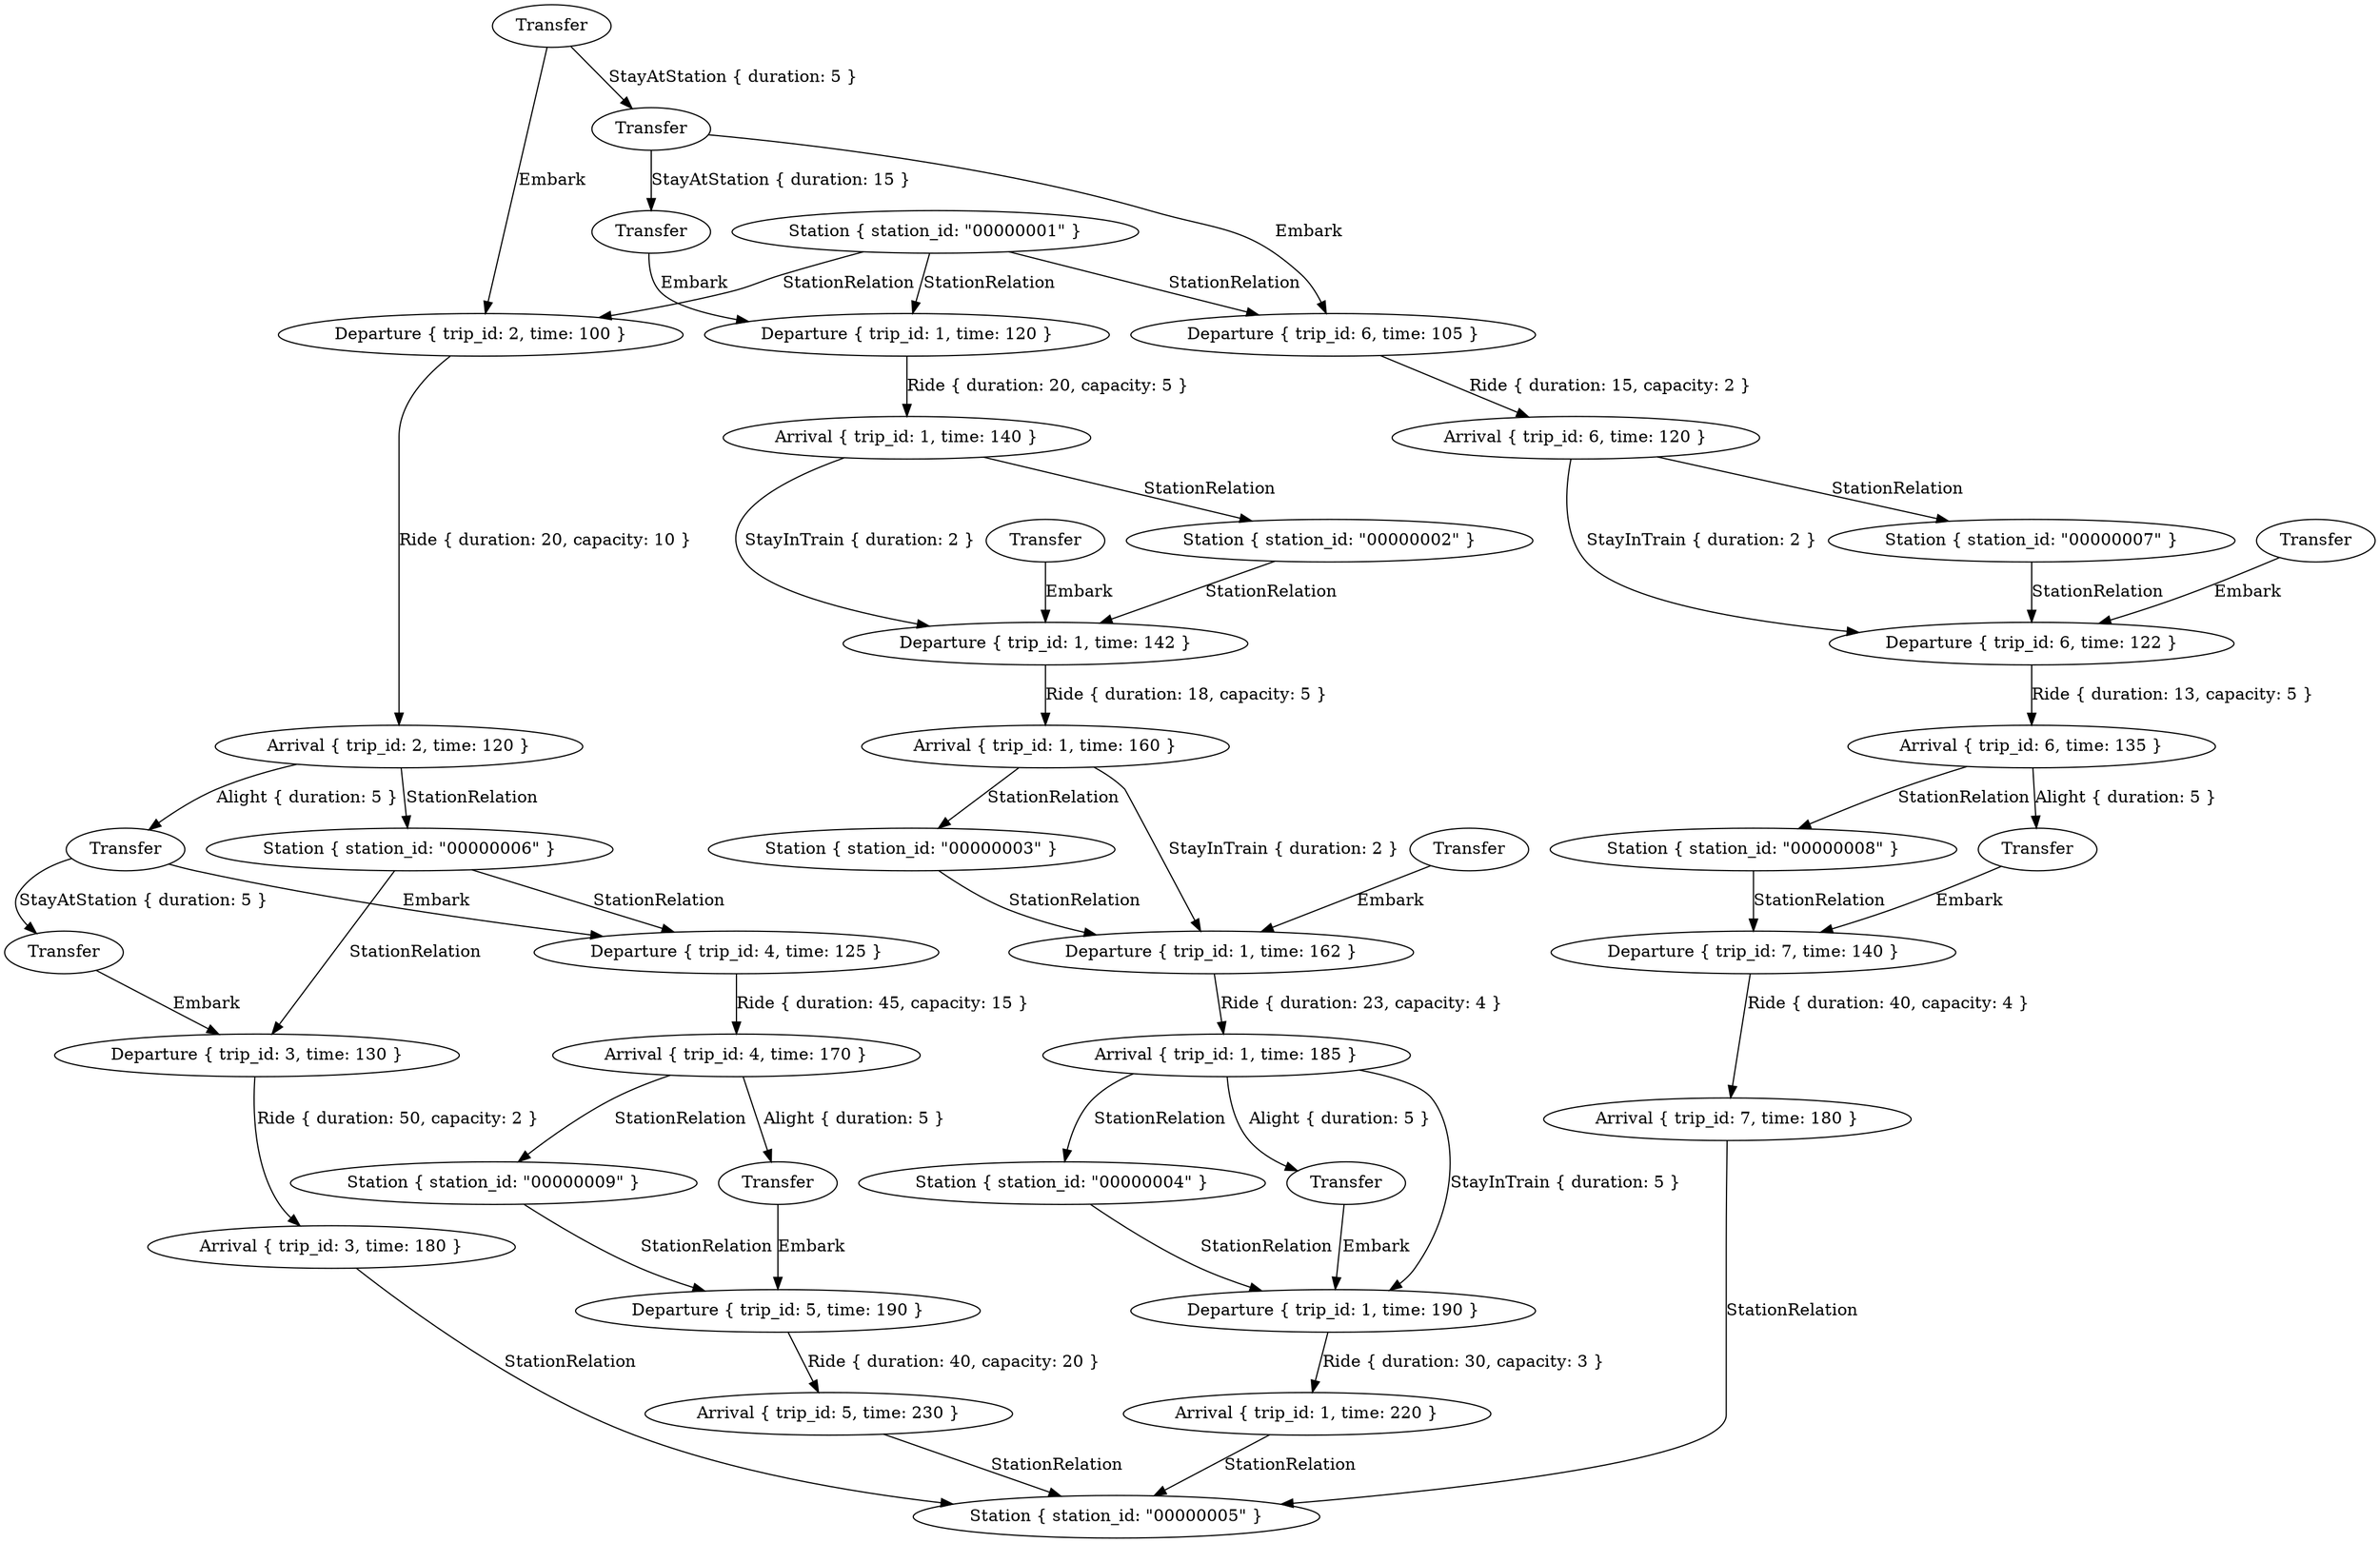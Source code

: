 digraph {
    0 [ label = "Arrival { trip_id: 6, time: 120 }" ]
    1 [ label = "Departure { trip_id: 6, time: 105 }" ]
    2 [ label = "Arrival { trip_id: 1, time: 185 }" ]
    3 [ label = "Departure { trip_id: 1, time: 162 }" ]
    4 [ label = "Arrival { trip_id: 6, time: 135 }" ]
    5 [ label = "Departure { trip_id: 6, time: 122 }" ]
    6 [ label = "Arrival { trip_id: 1, time: 160 }" ]
    7 [ label = "Departure { trip_id: 1, time: 142 }" ]
    8 [ label = "Arrival { trip_id: 1, time: 140 }" ]
    9 [ label = "Departure { trip_id: 1, time: 120 }" ]
    10 [ label = "Arrival { trip_id: 3, time: 180 }" ]
    11 [ label = "Departure { trip_id: 3, time: 130 }" ]
    12 [ label = "Arrival { trip_id: 4, time: 170 }" ]
    13 [ label = "Departure { trip_id: 4, time: 125 }" ]
    14 [ label = "Arrival { trip_id: 7, time: 180 }" ]
    15 [ label = "Departure { trip_id: 7, time: 140 }" ]
    16 [ label = "Arrival { trip_id: 5, time: 230 }" ]
    17 [ label = "Departure { trip_id: 5, time: 190 }" ]
    18 [ label = "Arrival { trip_id: 2, time: 120 }" ]
    19 [ label = "Departure { trip_id: 2, time: 100 }" ]
    20 [ label = "Arrival { trip_id: 1, time: 220 }" ]
    21 [ label = "Departure { trip_id: 1, time: 190 }" ]
    22 [ label = "Station { station_id: \"00000007\" }" ]
    23 [ label = "Transfer" ]
    24 [ label = "Station { station_id: \"00000005\" }" ]
    25 [ label = "Station { station_id: \"00000009\" }" ]
    26 [ label = "Transfer" ]
    27 [ label = "Station { station_id: \"00000001\" }" ]
    28 [ label = "Transfer" ]
    29 [ label = "Transfer" ]
    30 [ label = "Transfer" ]
    31 [ label = "Station { station_id: \"00000002\" }" ]
    32 [ label = "Transfer" ]
    33 [ label = "Station { station_id: \"00000004\" }" ]
    34 [ label = "Transfer" ]
    35 [ label = "Station { station_id: \"00000003\" }" ]
    36 [ label = "Transfer" ]
    37 [ label = "Station { station_id: \"00000008\" }" ]
    38 [ label = "Transfer" ]
    39 [ label = "Station { station_id: \"00000006\" }" ]
    40 [ label = "Transfer" ]
    41 [ label = "Transfer" ]
    1 -> 0 [ label = "Ride { duration: 15, capacity: 2 }" ]
    3 -> 2 [ label = "Ride { duration: 23, capacity: 4 }" ]
    5 -> 4 [ label = "Ride { duration: 13, capacity: 5 }" ]
    7 -> 6 [ label = "Ride { duration: 18, capacity: 5 }" ]
    9 -> 8 [ label = "Ride { duration: 20, capacity: 5 }" ]
    11 -> 10 [ label = "Ride { duration: 50, capacity: 2 }" ]
    13 -> 12 [ label = "Ride { duration: 45, capacity: 15 }" ]
    15 -> 14 [ label = "Ride { duration: 40, capacity: 4 }" ]
    17 -> 16 [ label = "Ride { duration: 40, capacity: 20 }" ]
    19 -> 18 [ label = "Ride { duration: 20, capacity: 10 }" ]
    21 -> 20 [ label = "Ride { duration: 30, capacity: 3 }" ]
    22 -> 5 [ label = "StationRelation" ]
    23 -> 5 [ label = "Embark" ]
    0 -> 5 [ label = "StayInTrain { duration: 2 }" ]
    0 -> 22 [ label = "StationRelation" ]
    16 -> 24 [ label = "StationRelation" ]
    10 -> 24 [ label = "StationRelation" ]
    20 -> 24 [ label = "StationRelation" ]
    14 -> 24 [ label = "StationRelation" ]
    25 -> 17 [ label = "StationRelation" ]
    26 -> 17 [ label = "Embark" ]
    12 -> 25 [ label = "StationRelation" ]
    12 -> 26 [ label = "Alight { duration: 5 }" ]
    27 -> 1 [ label = "StationRelation" ]
    28 -> 1 [ label = "Embark" ]
    27 -> 19 [ label = "StationRelation" ]
    29 -> 19 [ label = "Embark" ]
    27 -> 9 [ label = "StationRelation" ]
    30 -> 9 [ label = "Embark" ]
    29 -> 28 [ label = "StayAtStation { duration: 5 }" ]
    28 -> 30 [ label = "StayAtStation { duration: 15 }" ]
    31 -> 7 [ label = "StationRelation" ]
    32 -> 7 [ label = "Embark" ]
    8 -> 7 [ label = "StayInTrain { duration: 2 }" ]
    8 -> 31 [ label = "StationRelation" ]
    33 -> 21 [ label = "StationRelation" ]
    34 -> 21 [ label = "Embark" ]
    2 -> 21 [ label = "StayInTrain { duration: 5 }" ]
    2 -> 33 [ label = "StationRelation" ]
    2 -> 34 [ label = "Alight { duration: 5 }" ]
    35 -> 3 [ label = "StationRelation" ]
    36 -> 3 [ label = "Embark" ]
    6 -> 3 [ label = "StayInTrain { duration: 2 }" ]
    6 -> 35 [ label = "StationRelation" ]
    37 -> 15 [ label = "StationRelation" ]
    38 -> 15 [ label = "Embark" ]
    4 -> 37 [ label = "StationRelation" ]
    4 -> 38 [ label = "Alight { duration: 5 }" ]
    39 -> 11 [ label = "StationRelation" ]
    40 -> 11 [ label = "Embark" ]
    39 -> 13 [ label = "StationRelation" ]
    41 -> 13 [ label = "Embark" ]
    41 -> 40 [ label = "StayAtStation { duration: 5 }" ]
    18 -> 39 [ label = "StationRelation" ]
    18 -> 41 [ label = "Alight { duration: 5 }" ]
}

